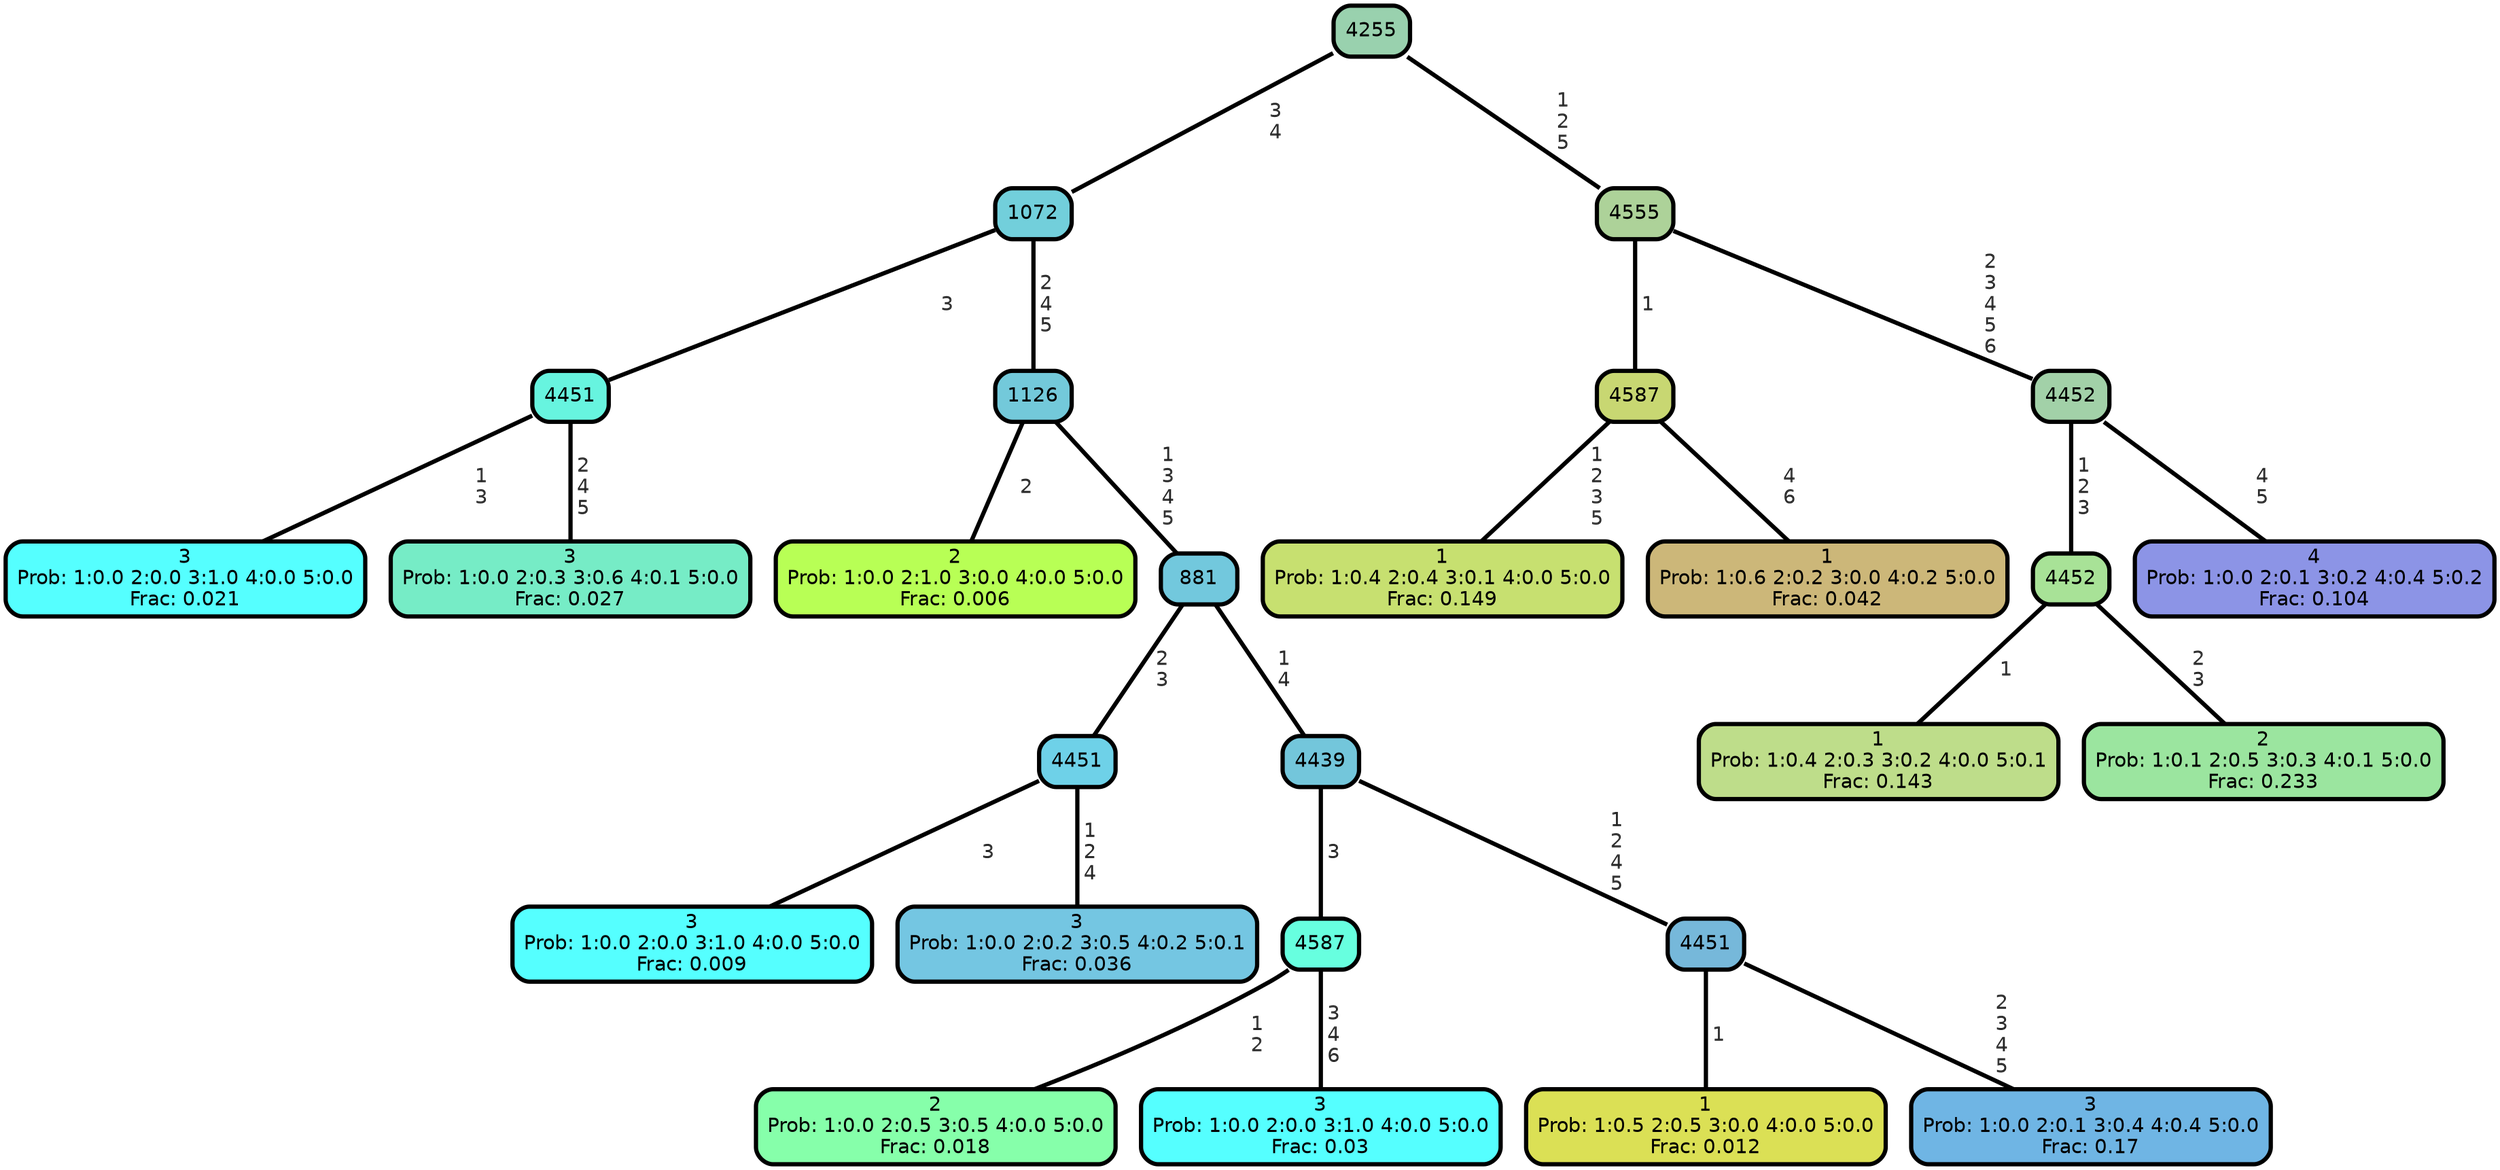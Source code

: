 graph Tree {
node [shape=box, style="filled, rounded",color="black",penwidth="3",fontcolor="black",                 fontname=helvetica] ;
graph [ranksep="0 equally", splines=straight,                 bgcolor=transparent, dpi=200] ;
edge [fontname=helvetica, fontweight=bold,fontcolor=grey14,color=black] ;
0 [label="3
Prob: 1:0.0 2:0.0 3:1.0 4:0.0 5:0.0
Frac: 0.021", fillcolor="#55ffff"] ;
1 [label="4451", fillcolor="#67f4df"] ;
2 [label="3
Prob: 1:0.0 2:0.3 3:0.6 4:0.1 5:0.0
Frac: 0.027", fillcolor="#76ecc6"] ;
3 [label="1072", fillcolor="#72cfdb"] ;
4 [label="2
Prob: 1:0.0 2:1.0 3:0.0 4:0.0 5:0.0
Frac: 0.006", fillcolor="#b8ff55"] ;
5 [label="1126", fillcolor="#73c9da"] ;
6 [label="3
Prob: 1:0.0 2:0.0 3:1.0 4:0.0 5:0.0
Frac: 0.009", fillcolor="#55ffff"] ;
7 [label="4451", fillcolor="#6ed1e8"] ;
8 [label="3
Prob: 1:0.0 2:0.2 3:0.5 4:0.2 5:0.1
Frac: 0.036", fillcolor="#74c6e2"] ;
9 [label="881", fillcolor="#72c8dd"] ;
10 [label="2
Prob: 1:0.0 2:0.5 3:0.5 4:0.0 5:0.0
Frac: 0.018", fillcolor="#86ffaa"] ;
11 [label="4587", fillcolor="#67ffdf"] ;
12 [label="3
Prob: 1:0.0 2:0.0 3:1.0 4:0.0 5:0.0
Frac: 0.03", fillcolor="#55ffff"] ;
13 [label="4439", fillcolor="#73c6db"] ;
14 [label="1
Prob: 1:0.5 2:0.5 3:0.0 4:0.0 5:0.0
Frac: 0.012", fillcolor="#dbe055"] ;
15 [label="4451", fillcolor="#76b8da"] ;
16 [label="3
Prob: 1:0.0 2:0.1 3:0.4 4:0.4 5:0.0
Frac: 0.17", fillcolor="#6fb5e4"] ;
17 [label="4255", fillcolor="#99d1ae"] ;
18 [label="1
Prob: 1:0.4 2:0.4 3:0.1 4:0.0 5:0.0
Frac: 0.149", fillcolor="#c7e070"] ;
19 [label="4587", fillcolor="#c8d772"] ;
20 [label="1
Prob: 1:0.6 2:0.2 3:0.0 4:0.2 5:0.0
Frac: 0.042", fillcolor="#ccb779"] ;
21 [label="4555", fillcolor="#add299"] ;
22 [label="1
Prob: 1:0.4 2:0.3 3:0.2 4:0.0 5:0.1
Frac: 0.143", fillcolor="#bedd8a"] ;
23 [label="4452", fillcolor="#a8e297"] ;
24 [label="2
Prob: 1:0.1 2:0.5 3:0.3 4:0.1 5:0.0
Frac: 0.233", fillcolor="#9be59f"] ;
25 [label="4452", fillcolor="#a2d1a8"] ;
26 [label="4
Prob: 1:0.0 2:0.1 3:0.2 4:0.4 5:0.2
Frac: 0.104", fillcolor="#8c94e6"] ;
1 -- 0 [label=" 1\n 3",penwidth=3] ;
1 -- 2 [label=" 2\n 4\n 5",penwidth=3] ;
3 -- 1 [label=" 3",penwidth=3] ;
3 -- 5 [label=" 2\n 4\n 5",penwidth=3] ;
5 -- 4 [label=" 2",penwidth=3] ;
5 -- 9 [label=" 1\n 3\n 4\n 5",penwidth=3] ;
7 -- 6 [label=" 3",penwidth=3] ;
7 -- 8 [label=" 1\n 2\n 4",penwidth=3] ;
9 -- 7 [label=" 2\n 3",penwidth=3] ;
9 -- 13 [label=" 1\n 4",penwidth=3] ;
11 -- 10 [label=" 1\n 2",penwidth=3] ;
11 -- 12 [label=" 3\n 4\n 6",penwidth=3] ;
13 -- 11 [label=" 3",penwidth=3] ;
13 -- 15 [label=" 1\n 2\n 4\n 5",penwidth=3] ;
15 -- 14 [label=" 1",penwidth=3] ;
15 -- 16 [label=" 2\n 3\n 4\n 5",penwidth=3] ;
17 -- 3 [label=" 3\n 4",penwidth=3] ;
17 -- 21 [label=" 1\n 2\n 5",penwidth=3] ;
19 -- 18 [label=" 1\n 2\n 3\n 5",penwidth=3] ;
19 -- 20 [label=" 4\n 6",penwidth=3] ;
21 -- 19 [label=" 1",penwidth=3] ;
21 -- 25 [label=" 2\n 3\n 4\n 5\n 6",penwidth=3] ;
23 -- 22 [label=" 1",penwidth=3] ;
23 -- 24 [label=" 2\n 3",penwidth=3] ;
25 -- 23 [label=" 1\n 2\n 3",penwidth=3] ;
25 -- 26 [label=" 4\n 5",penwidth=3] ;
{rank = same;}}